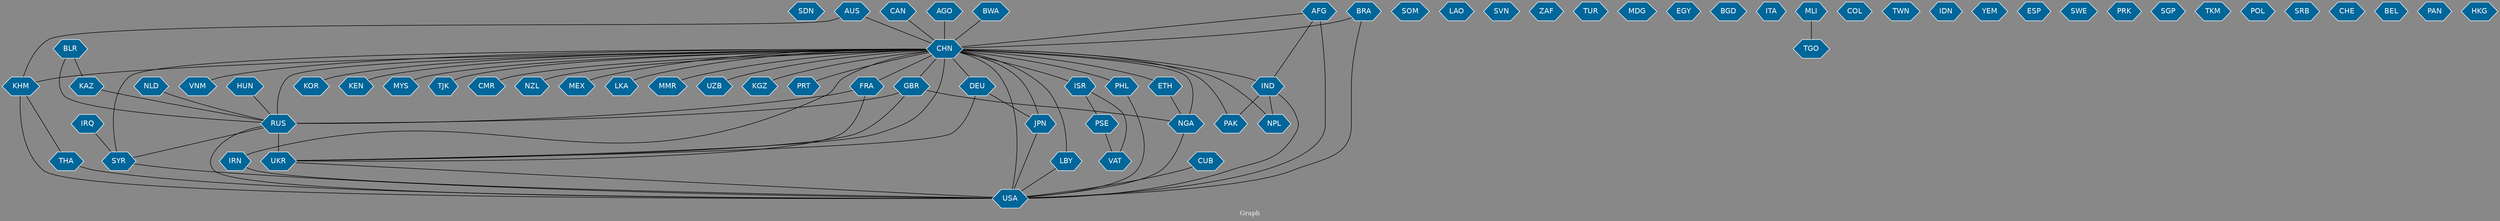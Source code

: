 // Countries together in item graph
graph {
	graph [bgcolor="#888888" fontcolor=white fontsize=12 label="Graph" outputorder=edgesfirst overlap=prism]
	node [color=white fillcolor="#006699" fontcolor=white fontname=Helvetica shape=hexagon style=filled]
	edge [arrowhead=open color=black fontcolor=white fontname=Courier fontsize=12]
		SDN [label=SDN]
		CHN [label=CHN]
		SOM [label=SOM]
		ISR [label=ISR]
		USA [label=USA]
		JPN [label=JPN]
		VNM [label=VNM]
		AFG [label=AFG]
		THA [label=THA]
		RUS [label=RUS]
		UKR [label=UKR]
		IND [label=IND]
		PAK [label=PAK]
		LAO [label=LAO]
		KOR [label=KOR]
		KEN [label=KEN]
		SVN [label=SVN]
		CAN [label=CAN]
		AUS [label=AUS]
		ETH [label=ETH]
		ZAF [label=ZAF]
		SYR [label=SYR]
		GBR [label=GBR]
		BRA [label=BRA]
		LBY [label=LBY]
		PHL [label=PHL]
		TUR [label=TUR]
		DEU [label=DEU]
		MDG [label=MDG]
		AGO [label=AGO]
		MYS [label=MYS]
		TJK [label=TJK]
		NGA [label=NGA]
		IRQ [label=IRQ]
		EGY [label=EGY]
		BGD [label=BGD]
		ITA [label=ITA]
		VAT [label=VAT]
		PSE [label=PSE]
		MLI [label=MLI]
		TGO [label=TGO]
		COL [label=COL]
		TWN [label=TWN]
		CMR [label=CMR]
		IRN [label=IRN]
		IDN [label=IDN]
		NZL [label=NZL]
		YEM [label=YEM]
		ESP [label=ESP]
		NPL [label=NPL]
		MEX [label=MEX]
		NLD [label=NLD]
		CUB [label=CUB]
		SWE [label=SWE]
		BWA [label=BWA]
		PRK [label=PRK]
		KHM [label=KHM]
		SGP [label=SGP]
		LKA [label=LKA]
		MMR [label=MMR]
		FRA [label=FRA]
		UZB [label=UZB]
		KGZ [label=KGZ]
		TKM [label=TKM]
		HUN [label=HUN]
		POL [label=POL]
		KAZ [label=KAZ]
		BLR [label=BLR]
		SRB [label=SRB]
		CHE [label=CHE]
		PRT [label=PRT]
		BEL [label=BEL]
		PAN [label=PAN]
		HKG [label=HKG]
			GBR -- UKR [weight=1]
			SYR -- USA [weight=1]
			DEU -- UKR [weight=2]
			ISR -- PSE [weight=1]
			NGA -- USA [weight=1]
			JPN -- USA [weight=4]
			CHN -- UZB [weight=1]
			AFG -- CHN [weight=2]
			IND -- PAK [weight=4]
			CHN -- KGZ [weight=1]
			CHN -- USA [weight=40]
			GBR -- NGA [weight=1]
			CHN -- KEN [weight=23]
			DEU -- JPN [weight=1]
			CHN -- LKA [weight=1]
			CHN -- DEU [weight=1]
			CHN -- KHM [weight=1]
			CHN -- GBR [weight=5]
			RUS -- USA [weight=5]
			CHN -- LBY [weight=1]
			CHN -- CMR [weight=5]
			CHN -- IRN [weight=2]
			CHN -- PAK [weight=6]
			CHN -- PRT [weight=1]
			CHN -- TJK [weight=1]
			CHN -- NZL [weight=2]
			RUS -- SYR [weight=5]
			BLR -- KAZ [weight=1]
			IND -- USA [weight=1]
			KHM -- USA [weight=1]
			CHN -- IND [weight=4]
			HUN -- RUS [weight=1]
			CHN -- MYS [weight=17]
			KHM -- THA [weight=1]
			ISR -- VAT [weight=1]
			AGO -- CHN [weight=7]
			AFG -- IND [weight=1]
			CHN -- MMR [weight=3]
			THA -- USA [weight=1]
			PHL -- USA [weight=3]
			AFG -- USA [weight=6]
			BRA -- USA [weight=1]
			CAN -- CHN [weight=1]
			ETH -- NGA [weight=1]
			PSE -- VAT [weight=1]
			NLD -- RUS [weight=1]
			KAZ -- RUS [weight=1]
			CHN -- JPN [weight=21]
			CHN -- RUS [weight=38]
			CHN -- PHL [weight=16]
			BLR -- RUS [weight=1]
			CHN -- UKR [weight=4]
			MLI -- TGO [weight=1]
			UKR -- USA [weight=2]
			RUS -- UKR [weight=25]
			CHN -- ETH [weight=11]
			IRQ -- SYR [weight=1]
			FRA -- RUS [weight=1]
			IRN -- USA [weight=2]
			CUB -- USA [weight=1]
			LBY -- USA [weight=1]
			CHN -- ISR [weight=1]
			CHN -- FRA [weight=1]
			CHN -- SYR [weight=7]
			CHN -- VNM [weight=7]
			GBR -- RUS [weight=1]
			CHN -- NGA [weight=10]
			BRA -- CHN [weight=2]
			AUS -- CHN [weight=4]
			CHN -- NPL [weight=2]
			CHN -- KOR [weight=1]
			FRA -- UKR [weight=1]
			CHN -- MEX [weight=2]
			IND -- NPL [weight=1]
			AUS -- KHM [weight=1]
			BWA -- CHN [weight=1]
}